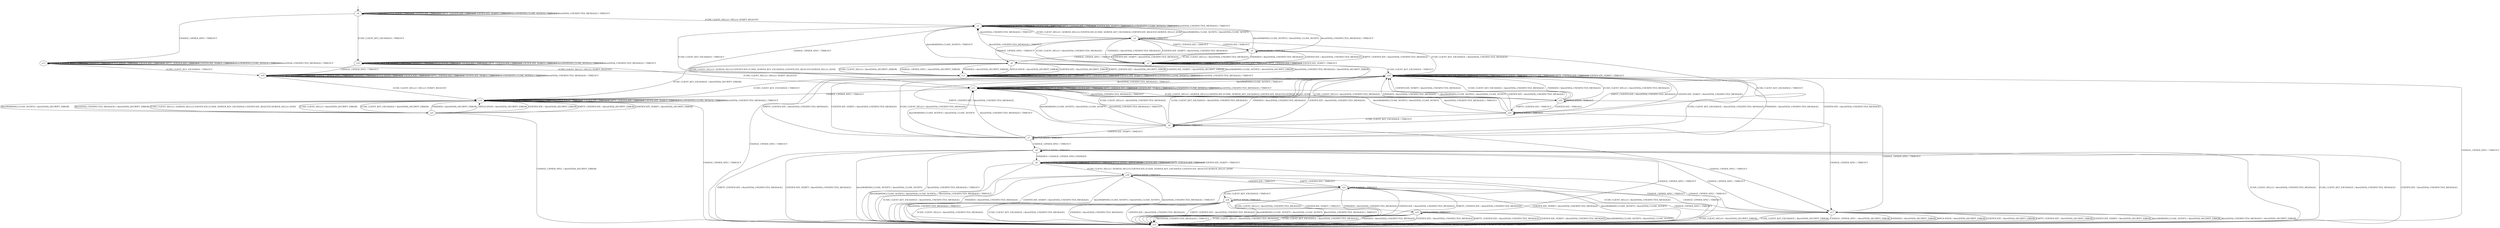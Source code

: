 digraph h1 {
s0 [label="s0"];
s1 [label="s1"];
s10 [label="s10"];
s11 [label="s11"];
s2 [label="s2"];
s12 [label="s12"];
s13 [label="s13"];
s19 [label="s19"];
s3 [label="s3"];
s4 [label="s4"];
s5 [label="s5"];
s14 [label="s14"];
s20 [label="s20"];
s6 [label="s6"];
s15 [label="s15"];
s16 [label="s16"];
s23 [label="s23"];
s7 [label="s7"];
s17 [label="s17"];
s21 [label="s21"];
s8 [label="s8"];
s9 [label="s9"];
s18 [label="s18"];
s22 [label="s22"];
s24 [label="s24"];
s25 [label="s25"];
s0 -> s1 [label="ECDH_CLIENT_HELLO / HELLO_VERIFY_REQUEST"];
s0 -> s10 [label="ECDH_CLIENT_KEY_EXCHANGE / TIMEOUT"];
s0 -> s11 [label="CHANGE_CIPHER_SPEC / TIMEOUT"];
s0 -> s0 [label="FINISHED / TIMEOUT"];
s0 -> s0 [label="APPLICATION / TIMEOUT"];
s0 -> s0 [label="CERTIFICATE / TIMEOUT"];
s0 -> s0 [label="EMPTY_CERTIFICATE / TIMEOUT"];
s0 -> s0 [label="CERTIFICATE_VERIFY / TIMEOUT"];
s0 -> s0 [label="Alert(WARNING,CLOSE_NOTIFY) / TIMEOUT"];
s0 -> s0 [label="Alert(FATAL,UNEXPECTED_MESSAGE) / TIMEOUT"];
s1 -> s2 [label="ECDH_CLIENT_HELLO / SERVER_HELLO,CERTIFICATE,ECDHE_SERVER_KEY_EXCHANGE,CERTIFICATE_REQUEST,SERVER_HELLO_DONE"];
s1 -> s12 [label="ECDH_CLIENT_KEY_EXCHANGE / TIMEOUT"];
s1 -> s13 [label="CHANGE_CIPHER_SPEC / TIMEOUT"];
s1 -> s1 [label="FINISHED / TIMEOUT"];
s1 -> s1 [label="APPLICATION / TIMEOUT"];
s1 -> s1 [label="CERTIFICATE / TIMEOUT"];
s1 -> s1 [label="EMPTY_CERTIFICATE / TIMEOUT"];
s1 -> s1 [label="CERTIFICATE_VERIFY / TIMEOUT"];
s1 -> s1 [label="Alert(WARNING,CLOSE_NOTIFY) / TIMEOUT"];
s1 -> s1 [label="Alert(FATAL,UNEXPECTED_MESSAGE) / TIMEOUT"];
s10 -> s12 [label="ECDH_CLIENT_HELLO / HELLO_VERIFY_REQUEST"];
s10 -> s10 [label="ECDH_CLIENT_KEY_EXCHANGE / TIMEOUT"];
s10 -> s19 [label="CHANGE_CIPHER_SPEC / TIMEOUT"];
s10 -> s10 [label="FINISHED / TIMEOUT"];
s10 -> s10 [label="APPLICATION / TIMEOUT"];
s10 -> s10 [label="CERTIFICATE / TIMEOUT"];
s10 -> s10 [label="EMPTY_CERTIFICATE / TIMEOUT"];
s10 -> s10 [label="CERTIFICATE_VERIFY / TIMEOUT"];
s10 -> s10 [label="Alert(WARNING,CLOSE_NOTIFY) / TIMEOUT"];
s10 -> s10 [label="Alert(FATAL,UNEXPECTED_MESSAGE) / TIMEOUT"];
s11 -> s13 [label="ECDH_CLIENT_HELLO / HELLO_VERIFY_REQUEST"];
s11 -> s19 [label="ECDH_CLIENT_KEY_EXCHANGE / TIMEOUT"];
s11 -> s11 [label="CHANGE_CIPHER_SPEC / TIMEOUT"];
s11 -> s11 [label="FINISHED / TIMEOUT"];
s11 -> s11 [label="APPLICATION / TIMEOUT"];
s11 -> s11 [label="CERTIFICATE / TIMEOUT"];
s11 -> s11 [label="EMPTY_CERTIFICATE / TIMEOUT"];
s11 -> s11 [label="CERTIFICATE_VERIFY / TIMEOUT"];
s11 -> s11 [label="Alert(WARNING,CLOSE_NOTIFY) / TIMEOUT"];
s11 -> s11 [label="Alert(FATAL,UNEXPECTED_MESSAGE) / TIMEOUT"];
s2 -> s3 [label="ECDH_CLIENT_HELLO / Alert(FATAL,UNEXPECTED_MESSAGE)"];
s2 -> s14 [label="ECDH_CLIENT_KEY_EXCHANGE / Alert(FATAL,UNEXPECTED_MESSAGE)"];
s2 -> s4 [label="CHANGE_CIPHER_SPEC / TIMEOUT"];
s2 -> s3 [label="FINISHED / Alert(FATAL,UNEXPECTED_MESSAGE)"];
s2 -> s2 [label="APPLICATION / TIMEOUT"];
s2 -> s5 [label="CERTIFICATE / TIMEOUT"];
s2 -> s5 [label="EMPTY_CERTIFICATE / TIMEOUT"];
s2 -> s3 [label="CERTIFICATE_VERIFY / Alert(FATAL,UNEXPECTED_MESSAGE)"];
s2 -> s1 [label="Alert(WARNING,CLOSE_NOTIFY) / Alert(FATAL,CLOSE_NOTIFY)"];
s2 -> s1 [label="Alert(FATAL,UNEXPECTED_MESSAGE) / TIMEOUT"];
s12 -> s20 [label="ECDH_CLIENT_HELLO / SERVER_HELLO,CERTIFICATE,ECDHE_SERVER_KEY_EXCHANGE,CERTIFICATE_REQUEST,SERVER_HELLO_DONE"];
s12 -> s12 [label="ECDH_CLIENT_KEY_EXCHANGE / TIMEOUT"];
s12 -> s16 [label="CHANGE_CIPHER_SPEC / TIMEOUT"];
s12 -> s12 [label="FINISHED / TIMEOUT"];
s12 -> s12 [label="APPLICATION / TIMEOUT"];
s12 -> s12 [label="CERTIFICATE / TIMEOUT"];
s12 -> s12 [label="EMPTY_CERTIFICATE / TIMEOUT"];
s12 -> s12 [label="CERTIFICATE_VERIFY / TIMEOUT"];
s12 -> s12 [label="Alert(WARNING,CLOSE_NOTIFY) / TIMEOUT"];
s12 -> s12 [label="Alert(FATAL,UNEXPECTED_MESSAGE) / TIMEOUT"];
s13 -> s4 [label="ECDH_CLIENT_HELLO / SERVER_HELLO,CERTIFICATE,ECDHE_SERVER_KEY_EXCHANGE,CERTIFICATE_REQUEST,SERVER_HELLO_DONE"];
s13 -> s16 [label="ECDH_CLIENT_KEY_EXCHANGE / TIMEOUT"];
s13 -> s13 [label="CHANGE_CIPHER_SPEC / TIMEOUT"];
s13 -> s13 [label="FINISHED / TIMEOUT"];
s13 -> s13 [label="APPLICATION / TIMEOUT"];
s13 -> s13 [label="CERTIFICATE / TIMEOUT"];
s13 -> s13 [label="EMPTY_CERTIFICATE / TIMEOUT"];
s13 -> s13 [label="CERTIFICATE_VERIFY / TIMEOUT"];
s13 -> s13 [label="Alert(WARNING,CLOSE_NOTIFY) / TIMEOUT"];
s13 -> s13 [label="Alert(FATAL,UNEXPECTED_MESSAGE) / TIMEOUT"];
s19 -> s16 [label="ECDH_CLIENT_HELLO / HELLO_VERIFY_REQUEST"];
s19 -> s19 [label="ECDH_CLIENT_KEY_EXCHANGE / TIMEOUT"];
s19 -> s19 [label="CHANGE_CIPHER_SPEC / TIMEOUT"];
s19 -> s19 [label="FINISHED / TIMEOUT"];
s19 -> s19 [label="APPLICATION / TIMEOUT"];
s19 -> s19 [label="CERTIFICATE / TIMEOUT"];
s19 -> s19 [label="EMPTY_CERTIFICATE / TIMEOUT"];
s19 -> s19 [label="CERTIFICATE_VERIFY / TIMEOUT"];
s19 -> s19 [label="Alert(WARNING,CLOSE_NOTIFY) / TIMEOUT"];
s19 -> s19 [label="Alert(FATAL,UNEXPECTED_MESSAGE) / TIMEOUT"];
s3 -> s3 [label="ECDH_CLIENT_HELLO / TIMEOUT"];
s3 -> s14 [label="ECDH_CLIENT_KEY_EXCHANGE / TIMEOUT"];
s3 -> s15 [label="CHANGE_CIPHER_SPEC / TIMEOUT"];
s3 -> s3 [label="FINISHED / TIMEOUT"];
s3 -> s3 [label="APPLICATION / TIMEOUT"];
s3 -> s3 [label="CERTIFICATE / TIMEOUT"];
s3 -> s3 [label="EMPTY_CERTIFICATE / TIMEOUT"];
s3 -> s3 [label="CERTIFICATE_VERIFY / TIMEOUT"];
s3 -> s1 [label="Alert(WARNING,CLOSE_NOTIFY) / TIMEOUT"];
s3 -> s1 [label="Alert(FATAL,UNEXPECTED_MESSAGE) / TIMEOUT"];
s4 -> s13 [label="ECDH_CLIENT_HELLO / Alert(FATAL,DECRYPT_ERROR)"];
s4 -> s16 [label="ECDH_CLIENT_KEY_EXCHANGE / Alert(FATAL,DECRYPT_ERROR)"];
s4 -> s13 [label="CHANGE_CIPHER_SPEC / Alert(FATAL,DECRYPT_ERROR)"];
s4 -> s13 [label="FINISHED / Alert(FATAL,DECRYPT_ERROR)"];
s4 -> s13 [label="APPLICATION / Alert(FATAL,DECRYPT_ERROR)"];
s4 -> s13 [label="CERTIFICATE / Alert(FATAL,DECRYPT_ERROR)"];
s4 -> s13 [label="EMPTY_CERTIFICATE / Alert(FATAL,DECRYPT_ERROR)"];
s4 -> s13 [label="CERTIFICATE_VERIFY / Alert(FATAL,DECRYPT_ERROR)"];
s4 -> s13 [label="Alert(WARNING,CLOSE_NOTIFY) / Alert(FATAL,DECRYPT_ERROR)"];
s4 -> s13 [label="Alert(FATAL,UNEXPECTED_MESSAGE) / Alert(FATAL,DECRYPT_ERROR)"];
s5 -> s3 [label="ECDH_CLIENT_HELLO / Alert(FATAL,UNEXPECTED_MESSAGE)"];
s5 -> s6 [label="ECDH_CLIENT_KEY_EXCHANGE / TIMEOUT"];
s5 -> s4 [label="CHANGE_CIPHER_SPEC / TIMEOUT"];
s5 -> s3 [label="FINISHED / Alert(FATAL,UNEXPECTED_MESSAGE)"];
s5 -> s5 [label="APPLICATION / TIMEOUT"];
s5 -> s3 [label="CERTIFICATE / Alert(FATAL,UNEXPECTED_MESSAGE)"];
s5 -> s3 [label="EMPTY_CERTIFICATE / Alert(FATAL,UNEXPECTED_MESSAGE)"];
s5 -> s3 [label="CERTIFICATE_VERIFY / Alert(FATAL,UNEXPECTED_MESSAGE)"];
s5 -> s1 [label="Alert(WARNING,CLOSE_NOTIFY) / Alert(FATAL,CLOSE_NOTIFY)"];
s5 -> s1 [label="Alert(FATAL,UNEXPECTED_MESSAGE) / TIMEOUT"];
s14 -> s14 [label="ECDH_CLIENT_HELLO / TIMEOUT"];
s14 -> s14 [label="ECDH_CLIENT_KEY_EXCHANGE / TIMEOUT"];
s14 -> s15 [label="CHANGE_CIPHER_SPEC / TIMEOUT"];
s14 -> s14 [label="FINISHED / TIMEOUT"];
s14 -> s14 [label="APPLICATION / TIMEOUT"];
s14 -> s14 [label="CERTIFICATE / TIMEOUT"];
s14 -> s14 [label="EMPTY_CERTIFICATE / TIMEOUT"];
s14 -> s14 [label="CERTIFICATE_VERIFY / TIMEOUT"];
s14 -> s12 [label="Alert(WARNING,CLOSE_NOTIFY) / TIMEOUT"];
s14 -> s12 [label="Alert(FATAL,UNEXPECTED_MESSAGE) / TIMEOUT"];
s20 -> s14 [label="ECDH_CLIENT_HELLO / Alert(FATAL,UNEXPECTED_MESSAGE)"];
s20 -> s14 [label="ECDH_CLIENT_KEY_EXCHANGE / Alert(FATAL,UNEXPECTED_MESSAGE)"];
s20 -> s17 [label="CHANGE_CIPHER_SPEC / TIMEOUT"];
s20 -> s14 [label="FINISHED / Alert(FATAL,UNEXPECTED_MESSAGE)"];
s20 -> s20 [label="APPLICATION / TIMEOUT"];
s20 -> s23 [label="CERTIFICATE / TIMEOUT"];
s20 -> s23 [label="EMPTY_CERTIFICATE / TIMEOUT"];
s20 -> s14 [label="CERTIFICATE_VERIFY / Alert(FATAL,UNEXPECTED_MESSAGE)"];
s20 -> s12 [label="Alert(WARNING,CLOSE_NOTIFY) / Alert(FATAL,CLOSE_NOTIFY)"];
s20 -> s12 [label="Alert(FATAL,UNEXPECTED_MESSAGE) / TIMEOUT"];
s6 -> s14 [label="ECDH_CLIENT_HELLO / Alert(FATAL,UNEXPECTED_MESSAGE)"];
s6 -> s14 [label="ECDH_CLIENT_KEY_EXCHANGE / Alert(FATAL,UNEXPECTED_MESSAGE)"];
s6 -> s17 [label="CHANGE_CIPHER_SPEC / TIMEOUT"];
s6 -> s14 [label="FINISHED / Alert(FATAL,UNEXPECTED_MESSAGE)"];
s6 -> s6 [label="APPLICATION / TIMEOUT"];
s6 -> s14 [label="CERTIFICATE / Alert(FATAL,UNEXPECTED_MESSAGE)"];
s6 -> s14 [label="EMPTY_CERTIFICATE / Alert(FATAL,UNEXPECTED_MESSAGE)"];
s6 -> s7 [label="CERTIFICATE_VERIFY / TIMEOUT"];
s6 -> s12 [label="Alert(WARNING,CLOSE_NOTIFY) / Alert(FATAL,CLOSE_NOTIFY)"];
s6 -> s12 [label="Alert(FATAL,UNEXPECTED_MESSAGE) / TIMEOUT"];
s15 -> s15 [label="ECDH_CLIENT_HELLO / TIMEOUT"];
s15 -> s15 [label="ECDH_CLIENT_KEY_EXCHANGE / TIMEOUT"];
s15 -> s15 [label="CHANGE_CIPHER_SPEC / TIMEOUT"];
s15 -> s15 [label="FINISHED / TIMEOUT"];
s15 -> s15 [label="APPLICATION / TIMEOUT"];
s15 -> s15 [label="CERTIFICATE / TIMEOUT"];
s15 -> s15 [label="EMPTY_CERTIFICATE / TIMEOUT"];
s15 -> s15 [label="CERTIFICATE_VERIFY / TIMEOUT"];
s15 -> s15 [label="Alert(WARNING,CLOSE_NOTIFY) / TIMEOUT"];
s15 -> s15 [label="Alert(FATAL,UNEXPECTED_MESSAGE) / TIMEOUT"];
s16 -> s21 [label="ECDH_CLIENT_HELLO / SERVER_HELLO,CERTIFICATE,ECDHE_SERVER_KEY_EXCHANGE,CERTIFICATE_REQUEST,SERVER_HELLO_DONE"];
s16 -> s16 [label="ECDH_CLIENT_KEY_EXCHANGE / TIMEOUT"];
s16 -> s15 [label="CHANGE_CIPHER_SPEC / TIMEOUT"];
s16 -> s16 [label="FINISHED / TIMEOUT"];
s16 -> s16 [label="APPLICATION / TIMEOUT"];
s16 -> s16 [label="CERTIFICATE / TIMEOUT"];
s16 -> s16 [label="EMPTY_CERTIFICATE / TIMEOUT"];
s16 -> s16 [label="CERTIFICATE_VERIFY / TIMEOUT"];
s16 -> s16 [label="Alert(WARNING,CLOSE_NOTIFY) / TIMEOUT"];
s16 -> s16 [label="Alert(FATAL,UNEXPECTED_MESSAGE) / TIMEOUT"];
s23 -> s14 [label="ECDH_CLIENT_HELLO / Alert(FATAL,UNEXPECTED_MESSAGE)"];
s23 -> s6 [label="ECDH_CLIENT_KEY_EXCHANGE / TIMEOUT"];
s23 -> s17 [label="CHANGE_CIPHER_SPEC / TIMEOUT"];
s23 -> s14 [label="FINISHED / Alert(FATAL,UNEXPECTED_MESSAGE)"];
s23 -> s23 [label="APPLICATION / TIMEOUT"];
s23 -> s14 [label="CERTIFICATE / Alert(FATAL,UNEXPECTED_MESSAGE)"];
s23 -> s14 [label="EMPTY_CERTIFICATE / Alert(FATAL,UNEXPECTED_MESSAGE)"];
s23 -> s14 [label="CERTIFICATE_VERIFY / Alert(FATAL,UNEXPECTED_MESSAGE)"];
s23 -> s12 [label="Alert(WARNING,CLOSE_NOTIFY) / Alert(FATAL,CLOSE_NOTIFY)"];
s23 -> s12 [label="Alert(FATAL,UNEXPECTED_MESSAGE) / TIMEOUT"];
s7 -> s14 [label="ECDH_CLIENT_HELLO / Alert(FATAL,UNEXPECTED_MESSAGE)"];
s7 -> s14 [label="ECDH_CLIENT_KEY_EXCHANGE / Alert(FATAL,UNEXPECTED_MESSAGE)"];
s7 -> s8 [label="CHANGE_CIPHER_SPEC / TIMEOUT"];
s7 -> s14 [label="FINISHED / Alert(FATAL,UNEXPECTED_MESSAGE)"];
s7 -> s7 [label="APPLICATION / TIMEOUT"];
s7 -> s14 [label="CERTIFICATE / Alert(FATAL,UNEXPECTED_MESSAGE)"];
s7 -> s14 [label="EMPTY_CERTIFICATE / Alert(FATAL,UNEXPECTED_MESSAGE)"];
s7 -> s14 [label="CERTIFICATE_VERIFY / Alert(FATAL,UNEXPECTED_MESSAGE)"];
s7 -> s12 [label="Alert(WARNING,CLOSE_NOTIFY) / Alert(FATAL,CLOSE_NOTIFY)"];
s7 -> s12 [label="Alert(FATAL,UNEXPECTED_MESSAGE) / TIMEOUT"];
s17 -> s15 [label="ECDH_CLIENT_HELLO / Alert(FATAL,DECRYPT_ERROR)"];
s17 -> s15 [label="ECDH_CLIENT_KEY_EXCHANGE / Alert(FATAL,DECRYPT_ERROR)"];
s17 -> s15 [label="CHANGE_CIPHER_SPEC / Alert(FATAL,DECRYPT_ERROR)"];
s17 -> s15 [label="FINISHED / Alert(FATAL,DECRYPT_ERROR)"];
s17 -> s15 [label="APPLICATION / Alert(FATAL,DECRYPT_ERROR)"];
s17 -> s15 [label="CERTIFICATE / Alert(FATAL,DECRYPT_ERROR)"];
s17 -> s15 [label="EMPTY_CERTIFICATE / Alert(FATAL,DECRYPT_ERROR)"];
s17 -> s15 [label="CERTIFICATE_VERIFY / Alert(FATAL,DECRYPT_ERROR)"];
s17 -> s15 [label="Alert(WARNING,CLOSE_NOTIFY) / Alert(FATAL,DECRYPT_ERROR)"];
s17 -> s15 [label="Alert(FATAL,UNEXPECTED_MESSAGE) / Alert(FATAL,DECRYPT_ERROR)"];
s21 -> s16 [label="ECDH_CLIENT_HELLO / Alert(FATAL,DECRYPT_ERROR)"];
s21 -> s16 [label="ECDH_CLIENT_KEY_EXCHANGE / Alert(FATAL,DECRYPT_ERROR)"];
s21 -> s15 [label="CHANGE_CIPHER_SPEC / Alert(FATAL,DECRYPT_ERROR)"];
s21 -> s16 [label="FINISHED / Alert(FATAL,DECRYPT_ERROR)"];
s21 -> s16 [label="APPLICATION / Alert(FATAL,DECRYPT_ERROR)"];
s21 -> s16 [label="CERTIFICATE / Alert(FATAL,DECRYPT_ERROR)"];
s21 -> s16 [label="EMPTY_CERTIFICATE / Alert(FATAL,DECRYPT_ERROR)"];
s21 -> s16 [label="CERTIFICATE_VERIFY / Alert(FATAL,DECRYPT_ERROR)"];
s21 -> s16 [label="Alert(WARNING,CLOSE_NOTIFY) / Alert(FATAL,DECRYPT_ERROR)"];
s21 -> s16 [label="Alert(FATAL,UNEXPECTED_MESSAGE) / Alert(FATAL,DECRYPT_ERROR)"];
s8 -> s15 [label="ECDH_CLIENT_HELLO / Alert(FATAL,UNEXPECTED_MESSAGE)"];
s8 -> s15 [label="ECDH_CLIENT_KEY_EXCHANGE / Alert(FATAL,UNEXPECTED_MESSAGE)"];
s8 -> s17 [label="CHANGE_CIPHER_SPEC / TIMEOUT"];
s8 -> s9 [label="FINISHED / CHANGE_CIPHER_SPEC,FINISHED"];
s8 -> s8 [label="APPLICATION / TIMEOUT"];
s8 -> s15 [label="CERTIFICATE / Alert(FATAL,UNEXPECTED_MESSAGE)"];
s8 -> s15 [label="EMPTY_CERTIFICATE / Alert(FATAL,UNEXPECTED_MESSAGE)"];
s8 -> s15 [label="CERTIFICATE_VERIFY / Alert(FATAL,UNEXPECTED_MESSAGE)"];
s8 -> s15 [label="Alert(WARNING,CLOSE_NOTIFY) / Alert(FATAL,CLOSE_NOTIFY)"];
s8 -> s15 [label="Alert(FATAL,UNEXPECTED_MESSAGE) / TIMEOUT"];
s9 -> s18 [label="ECDH_CLIENT_HELLO / SERVER_HELLO,CERTIFICATE,ECDHE_SERVER_KEY_EXCHANGE,CERTIFICATE_REQUEST,SERVER_HELLO_DONE"];
s9 -> s9 [label="ECDH_CLIENT_KEY_EXCHANGE / TIMEOUT"];
s9 -> s15 [label="CHANGE_CIPHER_SPEC / TIMEOUT"];
s9 -> s9 [label="FINISHED / TIMEOUT"];
s9 -> s9 [label="APPLICATION / APPLICATION"];
s9 -> s9 [label="CERTIFICATE / TIMEOUT"];
s9 -> s9 [label="EMPTY_CERTIFICATE / TIMEOUT"];
s9 -> s9 [label="CERTIFICATE_VERIFY / TIMEOUT"];
s9 -> s15 [label="Alert(WARNING,CLOSE_NOTIFY) / Alert(FATAL,CLOSE_NOTIFY)"];
s9 -> s15 [label="Alert(FATAL,UNEXPECTED_MESSAGE) / TIMEOUT"];
s18 -> s15 [label="ECDH_CLIENT_HELLO / Alert(FATAL,UNEXPECTED_MESSAGE)"];
s18 -> s15 [label="ECDH_CLIENT_KEY_EXCHANGE / Alert(FATAL,UNEXPECTED_MESSAGE)"];
s18 -> s17 [label="CHANGE_CIPHER_SPEC / TIMEOUT"];
s18 -> s15 [label="FINISHED / Alert(FATAL,UNEXPECTED_MESSAGE)"];
s18 -> s18 [label="APPLICATION / TIMEOUT"];
s18 -> s22 [label="CERTIFICATE / TIMEOUT"];
s18 -> s22 [label="EMPTY_CERTIFICATE / TIMEOUT"];
s18 -> s15 [label="CERTIFICATE_VERIFY / Alert(FATAL,UNEXPECTED_MESSAGE)"];
s18 -> s15 [label="Alert(WARNING,CLOSE_NOTIFY) / Alert(FATAL,CLOSE_NOTIFY)"];
s18 -> s15 [label="Alert(FATAL,UNEXPECTED_MESSAGE) / TIMEOUT"];
s22 -> s15 [label="ECDH_CLIENT_HELLO / Alert(FATAL,UNEXPECTED_MESSAGE)"];
s22 -> s24 [label="ECDH_CLIENT_KEY_EXCHANGE / TIMEOUT"];
s22 -> s17 [label="CHANGE_CIPHER_SPEC / TIMEOUT"];
s22 -> s15 [label="FINISHED / Alert(FATAL,UNEXPECTED_MESSAGE)"];
s22 -> s22 [label="APPLICATION / TIMEOUT"];
s22 -> s15 [label="CERTIFICATE / Alert(FATAL,UNEXPECTED_MESSAGE)"];
s22 -> s15 [label="EMPTY_CERTIFICATE / Alert(FATAL,UNEXPECTED_MESSAGE)"];
s22 -> s15 [label="CERTIFICATE_VERIFY / Alert(FATAL,UNEXPECTED_MESSAGE)"];
s22 -> s15 [label="Alert(WARNING,CLOSE_NOTIFY) / Alert(FATAL,CLOSE_NOTIFY)"];
s22 -> s15 [label="Alert(FATAL,UNEXPECTED_MESSAGE) / TIMEOUT"];
s24 -> s15 [label="ECDH_CLIENT_HELLO / Alert(FATAL,UNEXPECTED_MESSAGE)"];
s24 -> s15 [label="ECDH_CLIENT_KEY_EXCHANGE / Alert(FATAL,UNEXPECTED_MESSAGE)"];
s24 -> s17 [label="CHANGE_CIPHER_SPEC / TIMEOUT"];
s24 -> s15 [label="FINISHED / Alert(FATAL,UNEXPECTED_MESSAGE)"];
s24 -> s24 [label="APPLICATION / TIMEOUT"];
s24 -> s15 [label="CERTIFICATE / Alert(FATAL,UNEXPECTED_MESSAGE)"];
s24 -> s15 [label="EMPTY_CERTIFICATE / Alert(FATAL,UNEXPECTED_MESSAGE)"];
s24 -> s25 [label="CERTIFICATE_VERIFY / TIMEOUT"];
s24 -> s15 [label="Alert(WARNING,CLOSE_NOTIFY) / Alert(FATAL,CLOSE_NOTIFY)"];
s24 -> s15 [label="Alert(FATAL,UNEXPECTED_MESSAGE) / TIMEOUT"];
s25 -> s15 [label="ECDH_CLIENT_HELLO / Alert(FATAL,UNEXPECTED_MESSAGE)"];
s25 -> s15 [label="ECDH_CLIENT_KEY_EXCHANGE / Alert(FATAL,UNEXPECTED_MESSAGE)"];
s25 -> s8 [label="CHANGE_CIPHER_SPEC / TIMEOUT"];
s25 -> s15 [label="FINISHED / Alert(FATAL,UNEXPECTED_MESSAGE)"];
s25 -> s25 [label="APPLICATION / TIMEOUT"];
s25 -> s15 [label="CERTIFICATE / Alert(FATAL,UNEXPECTED_MESSAGE)"];
s25 -> s15 [label="EMPTY_CERTIFICATE / Alert(FATAL,UNEXPECTED_MESSAGE)"];
s25 -> s15 [label="CERTIFICATE_VERIFY / Alert(FATAL,UNEXPECTED_MESSAGE)"];
s25 -> s15 [label="Alert(WARNING,CLOSE_NOTIFY) / Alert(FATAL,CLOSE_NOTIFY)"];
s25 -> s15 [label="Alert(FATAL,UNEXPECTED_MESSAGE) / TIMEOUT"];
__start0 [shape=none, label=""];
__start0 -> s0 [label=""];
}
